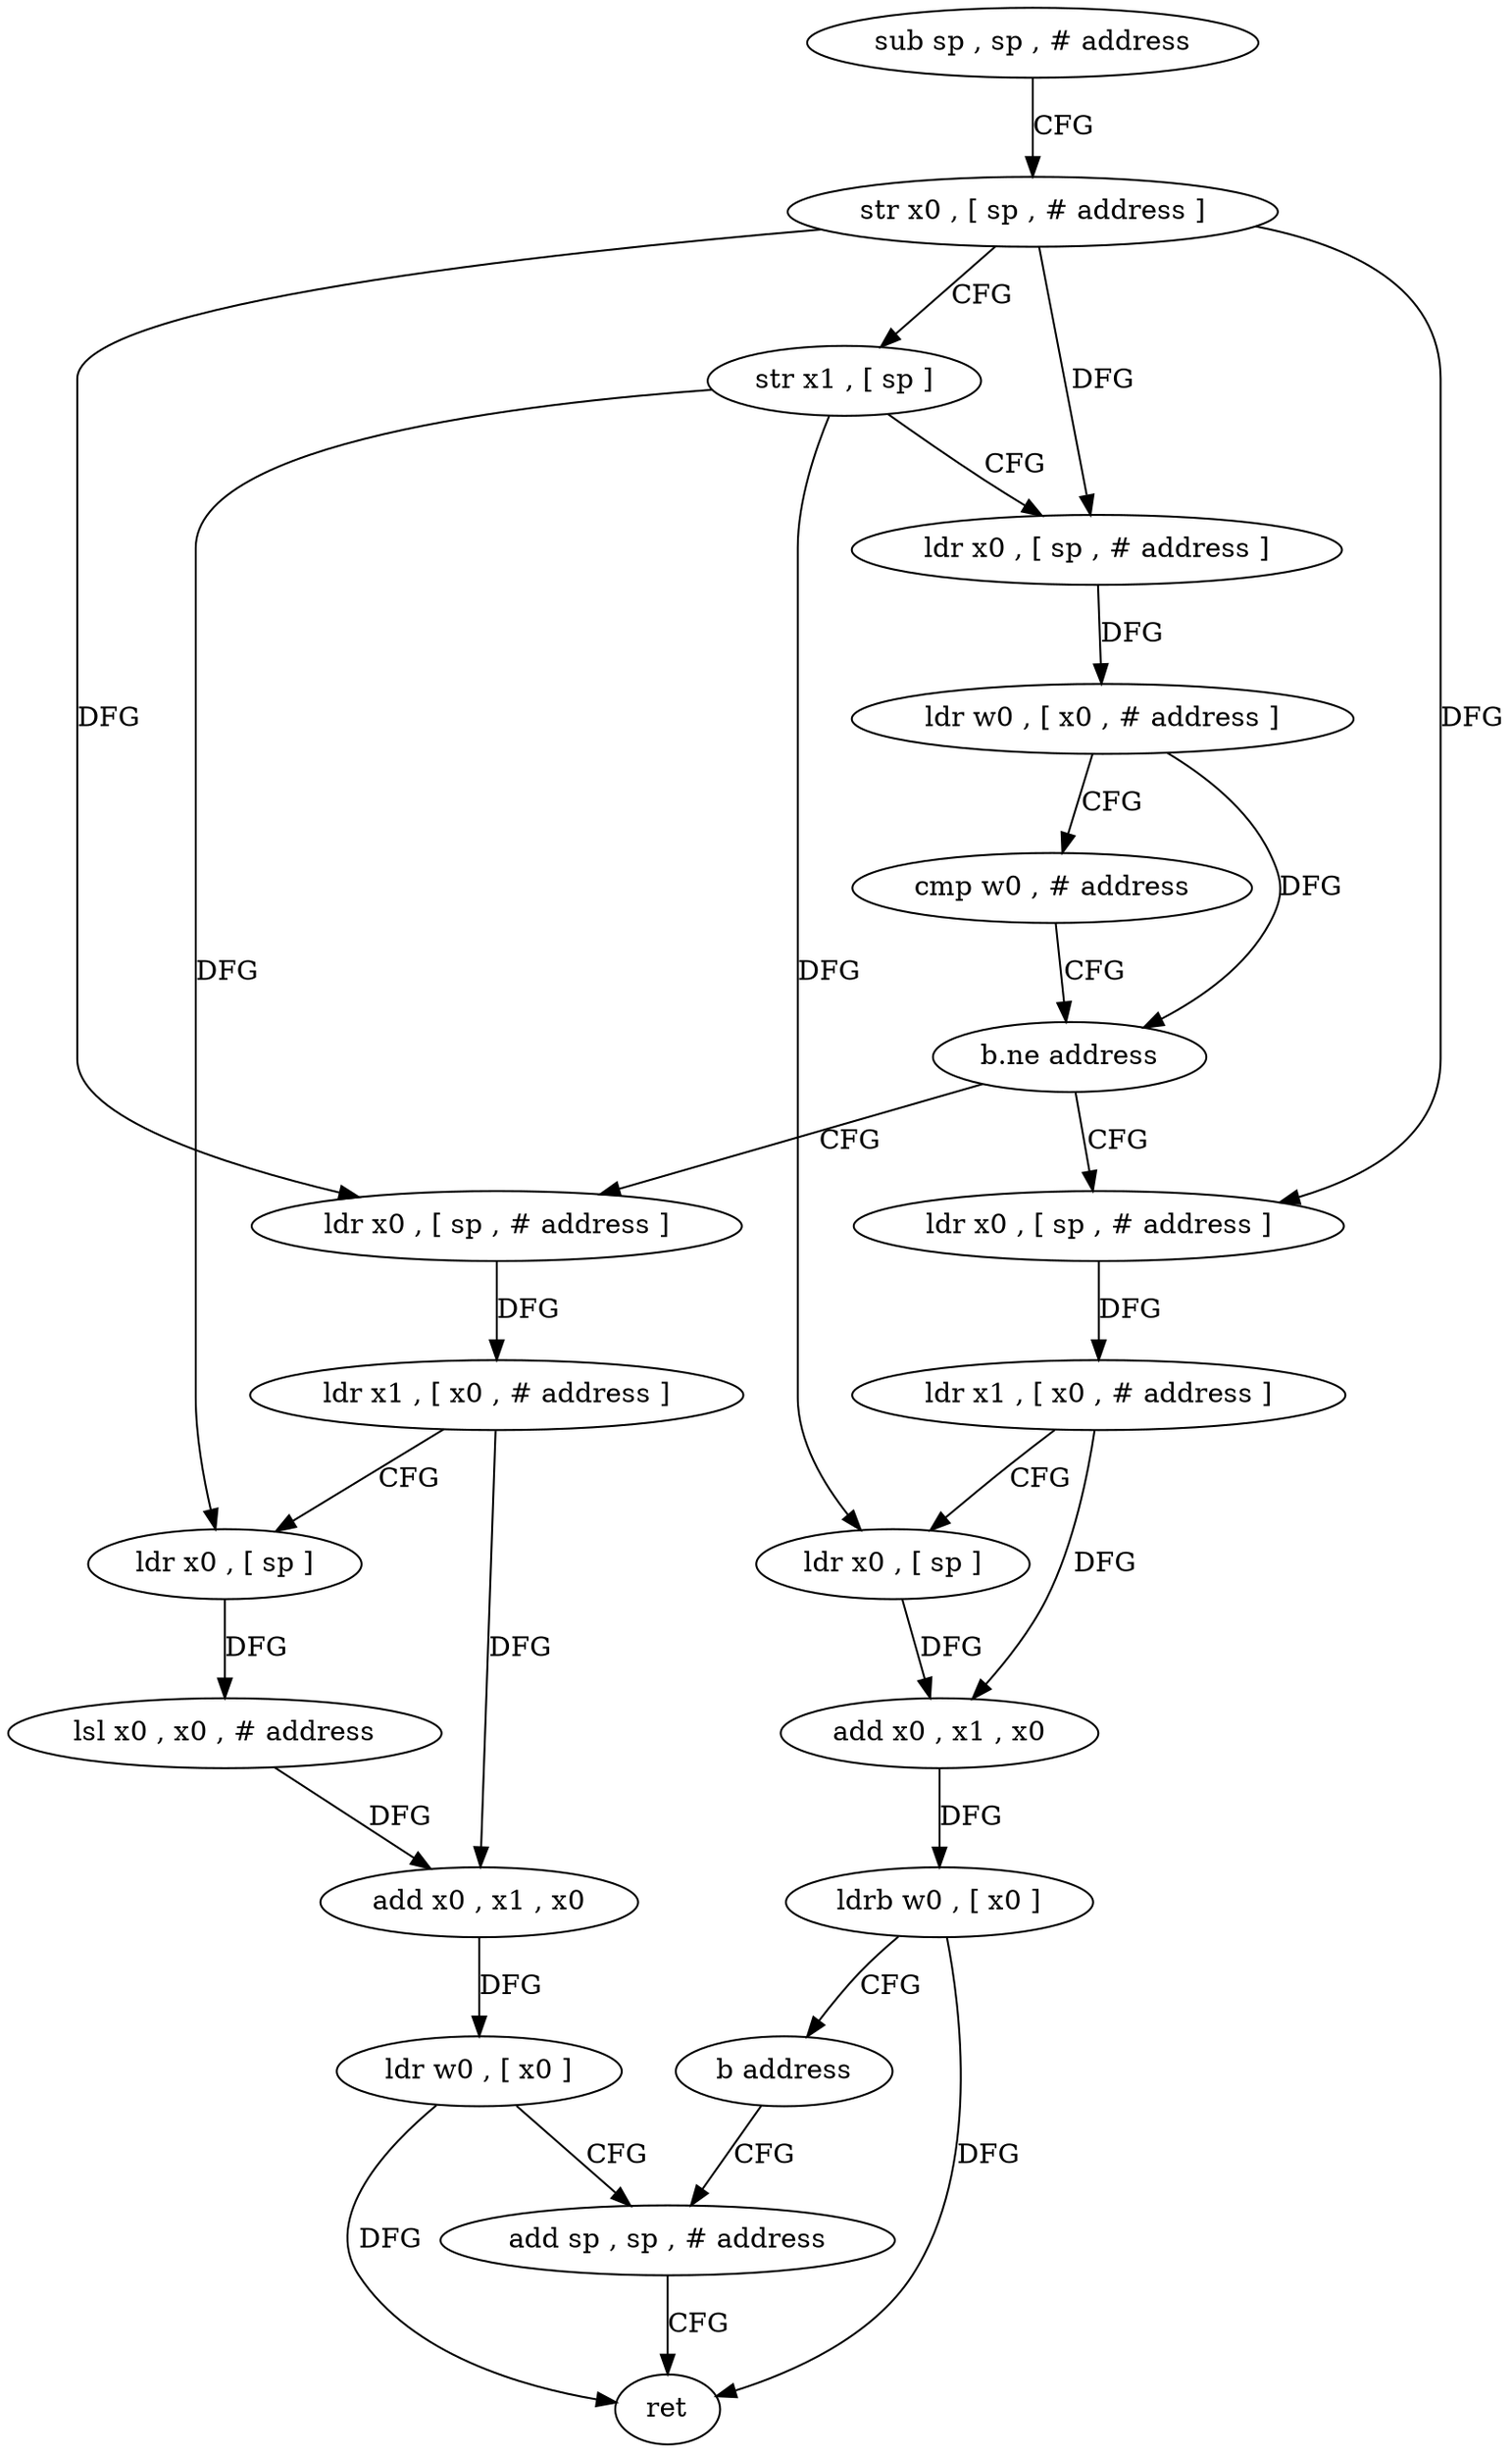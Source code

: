 digraph "func" {
"4383344" [label = "sub sp , sp , # address" ]
"4383348" [label = "str x0 , [ sp , # address ]" ]
"4383352" [label = "str x1 , [ sp ]" ]
"4383356" [label = "ldr x0 , [ sp , # address ]" ]
"4383360" [label = "ldr w0 , [ x0 , # address ]" ]
"4383364" [label = "cmp w0 , # address" ]
"4383368" [label = "b.ne address" ]
"4383396" [label = "ldr x0 , [ sp , # address ]" ]
"4383372" [label = "ldr x0 , [ sp , # address ]" ]
"4383400" [label = "ldr x1 , [ x0 , # address ]" ]
"4383404" [label = "ldr x0 , [ sp ]" ]
"4383408" [label = "lsl x0 , x0 , # address" ]
"4383412" [label = "add x0 , x1 , x0" ]
"4383416" [label = "ldr w0 , [ x0 ]" ]
"4383420" [label = "add sp , sp , # address" ]
"4383376" [label = "ldr x1 , [ x0 , # address ]" ]
"4383380" [label = "ldr x0 , [ sp ]" ]
"4383384" [label = "add x0 , x1 , x0" ]
"4383388" [label = "ldrb w0 , [ x0 ]" ]
"4383392" [label = "b address" ]
"4383424" [label = "ret" ]
"4383344" -> "4383348" [ label = "CFG" ]
"4383348" -> "4383352" [ label = "CFG" ]
"4383348" -> "4383356" [ label = "DFG" ]
"4383348" -> "4383396" [ label = "DFG" ]
"4383348" -> "4383372" [ label = "DFG" ]
"4383352" -> "4383356" [ label = "CFG" ]
"4383352" -> "4383404" [ label = "DFG" ]
"4383352" -> "4383380" [ label = "DFG" ]
"4383356" -> "4383360" [ label = "DFG" ]
"4383360" -> "4383364" [ label = "CFG" ]
"4383360" -> "4383368" [ label = "DFG" ]
"4383364" -> "4383368" [ label = "CFG" ]
"4383368" -> "4383396" [ label = "CFG" ]
"4383368" -> "4383372" [ label = "CFG" ]
"4383396" -> "4383400" [ label = "DFG" ]
"4383372" -> "4383376" [ label = "DFG" ]
"4383400" -> "4383404" [ label = "CFG" ]
"4383400" -> "4383412" [ label = "DFG" ]
"4383404" -> "4383408" [ label = "DFG" ]
"4383408" -> "4383412" [ label = "DFG" ]
"4383412" -> "4383416" [ label = "DFG" ]
"4383416" -> "4383420" [ label = "CFG" ]
"4383416" -> "4383424" [ label = "DFG" ]
"4383420" -> "4383424" [ label = "CFG" ]
"4383376" -> "4383380" [ label = "CFG" ]
"4383376" -> "4383384" [ label = "DFG" ]
"4383380" -> "4383384" [ label = "DFG" ]
"4383384" -> "4383388" [ label = "DFG" ]
"4383388" -> "4383392" [ label = "CFG" ]
"4383388" -> "4383424" [ label = "DFG" ]
"4383392" -> "4383420" [ label = "CFG" ]
}
